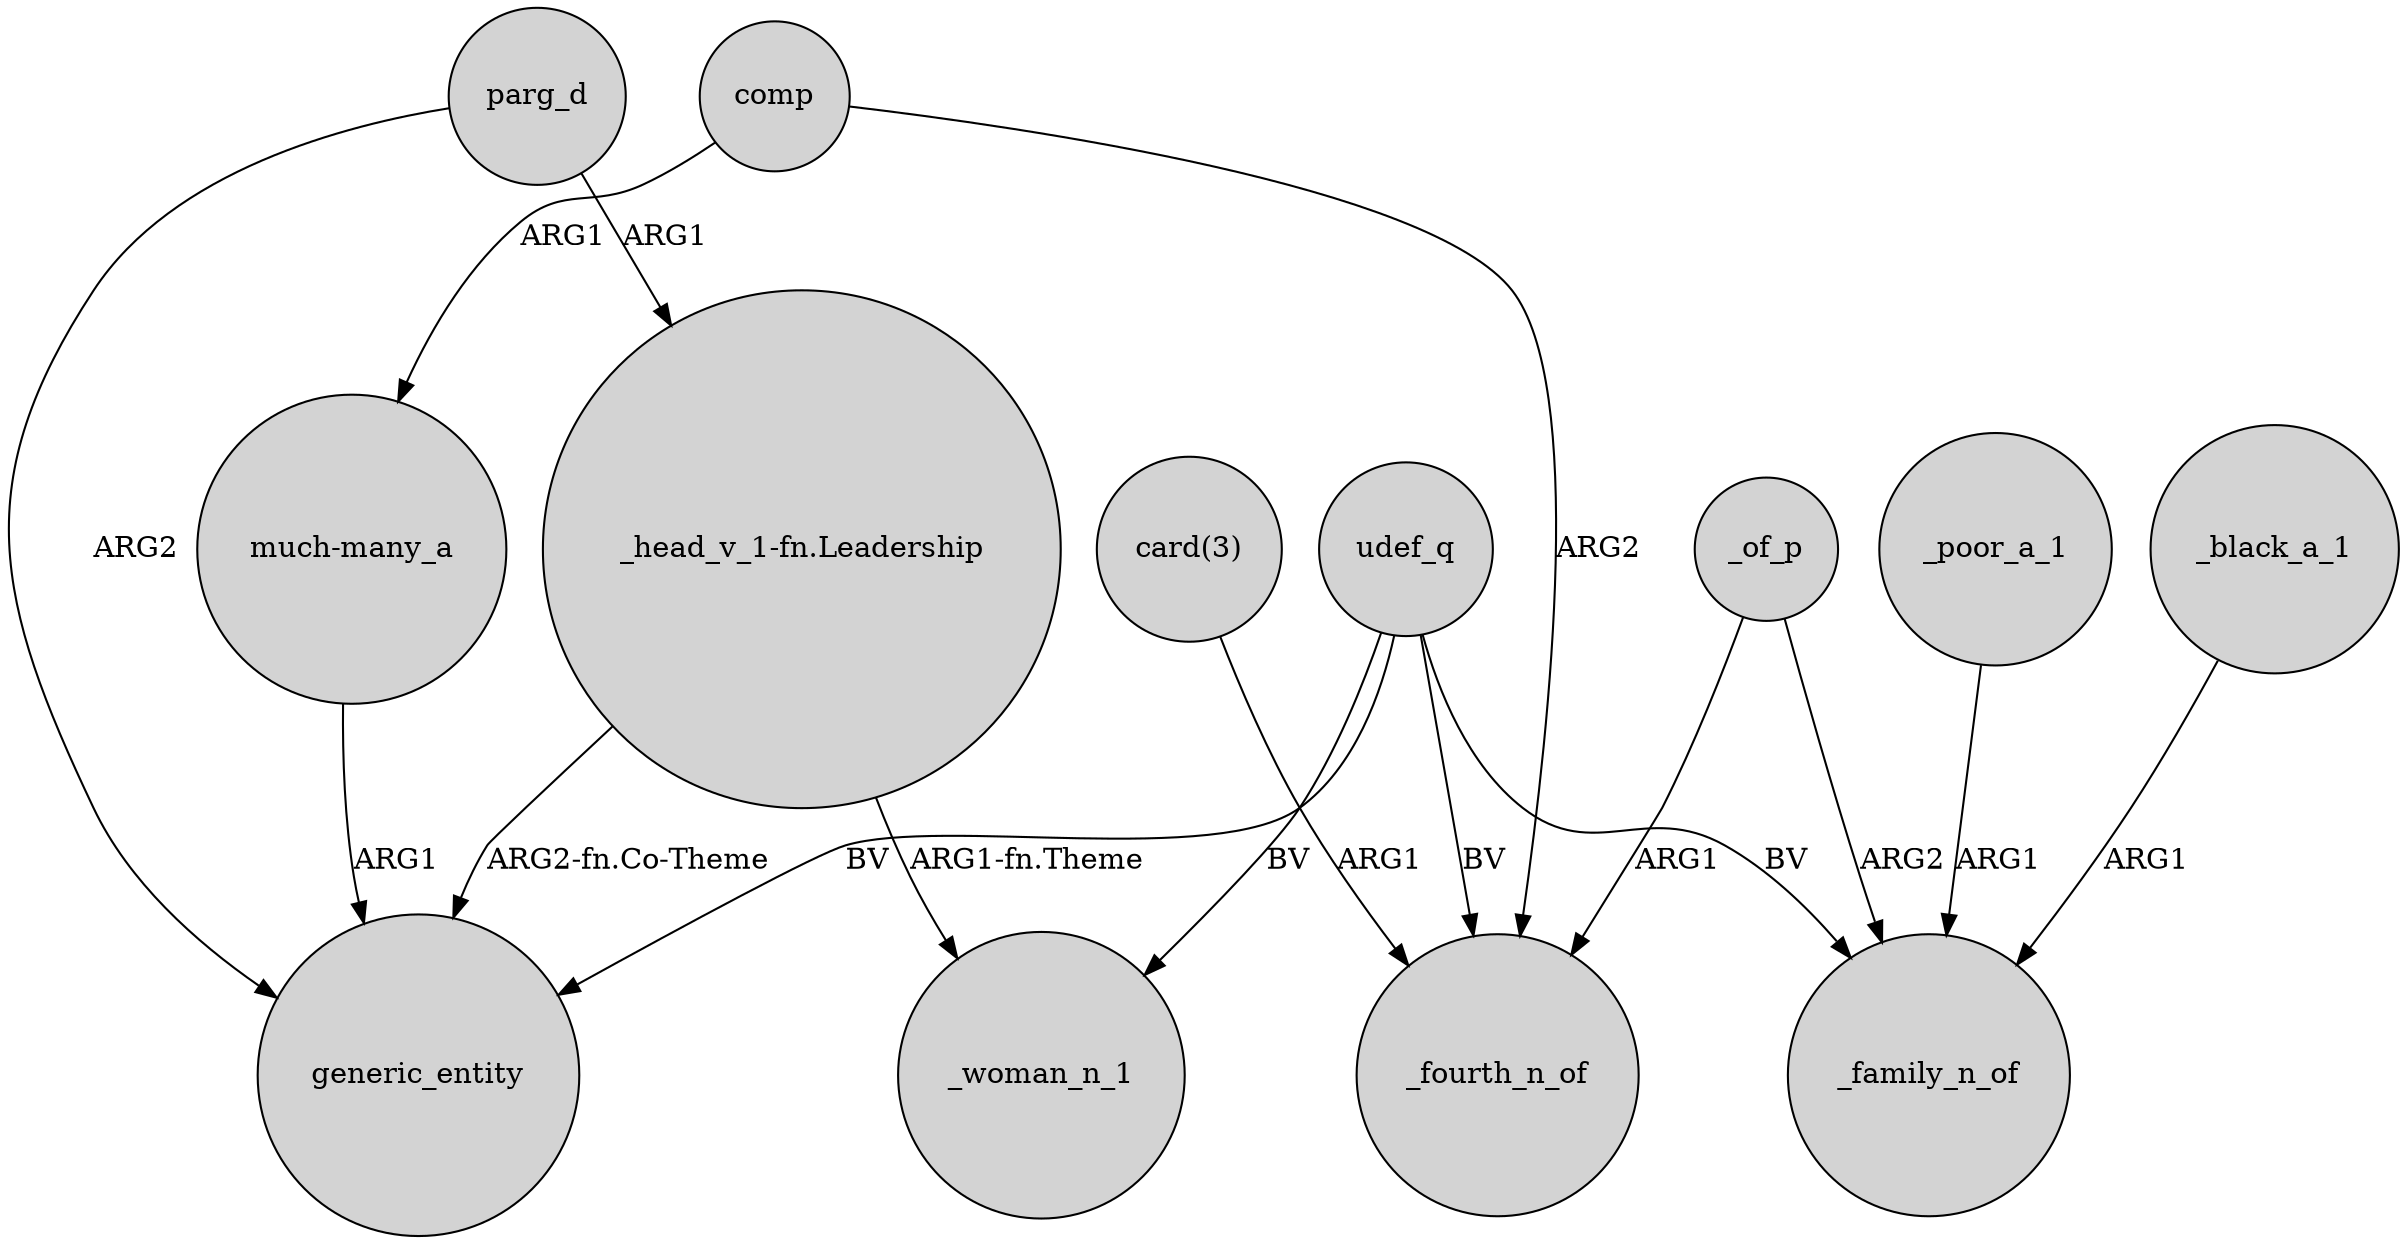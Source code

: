 digraph {
	node [shape=circle style=filled]
	parg_d -> generic_entity [label=ARG2]
	"card(3)" -> _fourth_n_of [label=ARG1]
	udef_q -> _fourth_n_of [label=BV]
	comp -> "much-many_a" [label=ARG1]
	udef_q -> generic_entity [label=BV]
	udef_q -> _woman_n_1 [label=BV]
	_of_p -> _family_n_of [label=ARG2]
	udef_q -> _family_n_of [label=BV]
	"_head_v_1-fn.Leadership" -> _woman_n_1 [label="ARG1-fn.Theme"]
	parg_d -> "_head_v_1-fn.Leadership" [label=ARG1]
	"much-many_a" -> generic_entity [label=ARG1]
	_poor_a_1 -> _family_n_of [label=ARG1]
	"_head_v_1-fn.Leadership" -> generic_entity [label="ARG2-fn.Co-Theme"]
	comp -> _fourth_n_of [label=ARG2]
	_of_p -> _fourth_n_of [label=ARG1]
	_black_a_1 -> _family_n_of [label=ARG1]
}
